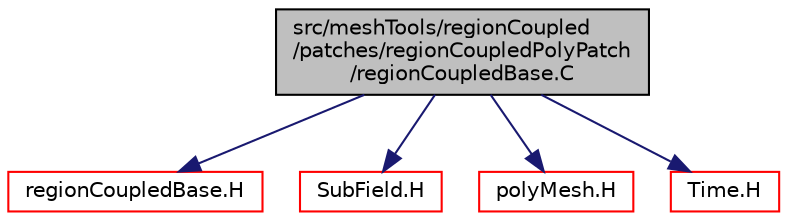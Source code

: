 digraph "src/meshTools/regionCoupled/patches/regionCoupledPolyPatch/regionCoupledBase.C"
{
  bgcolor="transparent";
  edge [fontname="Helvetica",fontsize="10",labelfontname="Helvetica",labelfontsize="10"];
  node [fontname="Helvetica",fontsize="10",shape=record];
  Node1 [label="src/meshTools/regionCoupled\l/patches/regionCoupledPolyPatch\l/regionCoupledBase.C",height=0.2,width=0.4,color="black", fillcolor="grey75", style="filled", fontcolor="black"];
  Node1 -> Node2 [color="midnightblue",fontsize="10",style="solid",fontname="Helvetica"];
  Node2 [label="regionCoupledBase.H",height=0.2,width=0.4,color="red",URL="$a07509.html"];
  Node1 -> Node3 [color="midnightblue",fontsize="10",style="solid",fontname="Helvetica"];
  Node3 [label="SubField.H",height=0.2,width=0.4,color="red",URL="$a08133.html"];
  Node1 -> Node4 [color="midnightblue",fontsize="10",style="solid",fontname="Helvetica"];
  Node4 [label="polyMesh.H",height=0.2,width=0.4,color="red",URL="$a08827.html"];
  Node1 -> Node5 [color="midnightblue",fontsize="10",style="solid",fontname="Helvetica"];
  Node5 [label="Time.H",height=0.2,width=0.4,color="red",URL="$a08037.html"];
}

